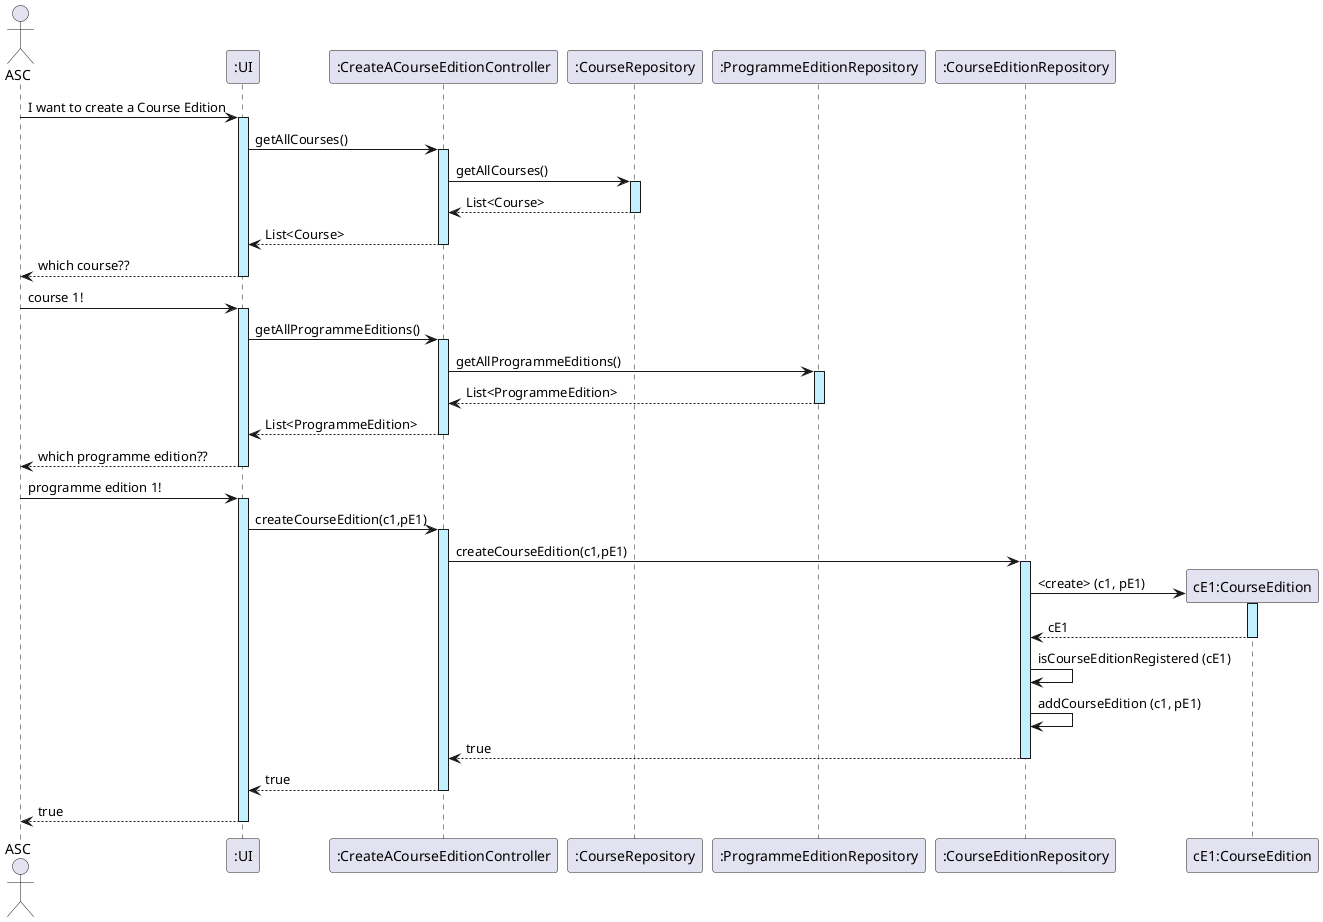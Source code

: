 @startuml
actor ASC
participant ":UI" as UI
participant ":CreateACourseEditionController" as CT
participant ":CourseRepository" as CR
participant ":ProgrammeEditionRepository" as PER
participant ":CourseEditionRepository" as CER

ASC -> UI ++ #application : I want to create a Course Edition
UI -> CT ++ #application: getAllCourses()
CT -> CR ++ #application: getAllCourses()
CR --> CT -- : List<Course>
CT --> UI -- : List<Course>
UI --> ASC -- : which course??

ASC -> UI ++ #application : course 1!
UI -> CT ++ #application: getAllProgrammeEditions()
CT -> PER ++ #application: getAllProgrammeEditions()
PER --> CT -- : List<ProgrammeEdition>
CT --> UI -- : List<ProgrammeEdition>
UI --> ASC -- : which programme edition??

ASC -> UI ++ #application : programme edition 1!
UI -> CT ++ #application : createCourseEdition(c1,pE1)
CT -> CER ++ #application : createCourseEdition(c1,pE1)


create "cE1:CourseEdition" as CE
CER -> CE ++ #application : <create> (c1, pE1)
CE --> CER -- : cE1
CER -> CER : isCourseEditionRegistered (cE1)
CER -> CER : addCourseEdition (c1, pE1)

CER --> CT --: true
CT --> UI --: true
UI --> ASC --: true

@enduml